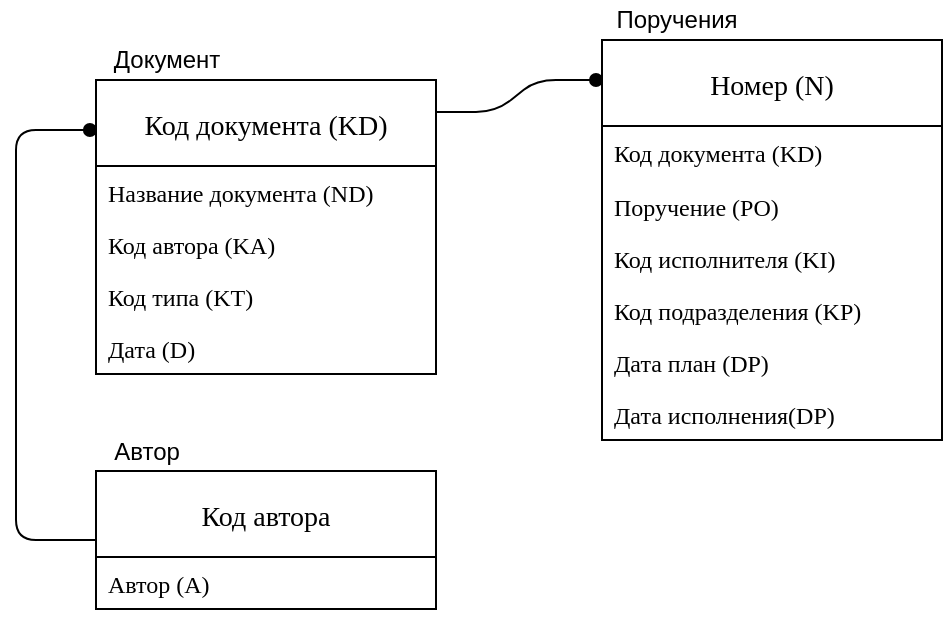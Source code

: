 <mxfile version="12.4.2" type="device" pages="1"><diagram id="xth7INtLcWOTmx3cm4a8" name="Page-1"><mxGraphModel dx="828" dy="451" grid="1" gridSize="10" guides="1" tooltips="1" connect="1" arrows="1" fold="1" page="1" pageScale="1" pageWidth="827" pageHeight="1169" math="0" shadow="0"><root><mxCell id="0"/><mxCell id="1" parent="0"/><mxCell id="Ha3CJXBdNuA9JxFWDpoE-6" value="Поручения" style="text;html=1;align=center;verticalAlign=middle;resizable=0;points=[];;autosize=1;" vertex="1" parent="1"><mxGeometry x="485" y="293" width="80" height="20" as="geometry"/></mxCell><mxCell id="Ha3CJXBdNuA9JxFWDpoE-7" value="Номер (N)" style="swimlane;fontStyle=0;childLayout=stackLayout;horizontal=1;startSize=43;fillColor=none;horizontalStack=0;resizeParent=1;resizeParentMax=0;resizeLast=0;collapsible=1;marginBottom=0;swimlaneFillColor=#ffffff;align=center;fontSize=14;fontFamily=Times New Roman;" vertex="1" parent="1"><mxGeometry x="393" y="250" width="170" height="200" as="geometry"/></mxCell><mxCell id="Ha3CJXBdNuA9JxFWDpoE-8" value="Код документа (KD)&#10;" style="text;strokeColor=none;fillColor=none;spacingLeft=4;spacingRight=4;overflow=hidden;rotatable=0;points=[[0,0.5],[1,0.5]];portConstraint=eastwest;fontSize=12;fontFamily=Times New Roman;" vertex="1" parent="Ha3CJXBdNuA9JxFWDpoE-7"><mxGeometry y="43" width="170" height="27" as="geometry"/></mxCell><mxCell id="Ha3CJXBdNuA9JxFWDpoE-9" value="Поручение (PO)" style="text;strokeColor=none;fillColor=none;spacingLeft=4;spacingRight=4;overflow=hidden;rotatable=0;points=[[0,0.5],[1,0.5]];portConstraint=eastwest;fontSize=12;fontFamily=Times New Roman;" vertex="1" parent="Ha3CJXBdNuA9JxFWDpoE-7"><mxGeometry y="70" width="170" height="26" as="geometry"/></mxCell><mxCell id="Ha3CJXBdNuA9JxFWDpoE-10" value="Код исполнителя (KI)" style="text;strokeColor=none;fillColor=none;spacingLeft=4;spacingRight=4;overflow=hidden;rotatable=0;points=[[0,0.5],[1,0.5]];portConstraint=eastwest;fontSize=12;fontFamily=Times New Roman;" vertex="1" parent="Ha3CJXBdNuA9JxFWDpoE-7"><mxGeometry y="96" width="170" height="26" as="geometry"/></mxCell><mxCell id="Ha3CJXBdNuA9JxFWDpoE-12" value="Код подразделения (KP)" style="text;strokeColor=none;fillColor=none;spacingLeft=4;spacingRight=4;overflow=hidden;rotatable=0;points=[[0,0.5],[1,0.5]];portConstraint=eastwest;fontSize=12;fontFamily=Times New Roman;" vertex="1" parent="Ha3CJXBdNuA9JxFWDpoE-7"><mxGeometry y="122" width="170" height="26" as="geometry"/></mxCell><mxCell id="Ha3CJXBdNuA9JxFWDpoE-14" value="Дата план (DP)" style="text;strokeColor=none;fillColor=none;spacingLeft=4;spacingRight=4;overflow=hidden;rotatable=0;points=[[0,0.5],[1,0.5]];portConstraint=eastwest;fontSize=12;fontFamily=Times New Roman;" vertex="1" parent="Ha3CJXBdNuA9JxFWDpoE-7"><mxGeometry y="148" width="170" height="26" as="geometry"/></mxCell><mxCell id="Ha3CJXBdNuA9JxFWDpoE-15" value="Дата исполнения(DP)" style="text;strokeColor=none;fillColor=none;spacingLeft=4;spacingRight=4;overflow=hidden;rotatable=0;points=[[0,0.5],[1,0.5]];portConstraint=eastwest;fontSize=12;fontFamily=Times New Roman;" vertex="1" parent="Ha3CJXBdNuA9JxFWDpoE-7"><mxGeometry y="174" width="170" height="26" as="geometry"/></mxCell><mxCell id="Ha3CJXBdNuA9JxFWDpoE-16" value="Поручения" style="text;html=1;align=center;verticalAlign=middle;resizable=0;points=[];;autosize=1;" vertex="1" parent="1"><mxGeometry x="390" y="230" width="80" height="20" as="geometry"/></mxCell><mxCell id="Ha3CJXBdNuA9JxFWDpoE-17" value="&#10;&#10;Код документа (KD)&#10;&#10;" style="swimlane;fontStyle=0;childLayout=stackLayout;horizontal=1;startSize=43;fillColor=none;horizontalStack=0;resizeParent=1;resizeParentMax=0;resizeLast=0;collapsible=1;marginBottom=0;swimlaneFillColor=#ffffff;align=center;fontSize=14;fontFamily=Times New Roman;" vertex="1" parent="1"><mxGeometry x="140" y="270" width="170" height="147" as="geometry"/></mxCell><mxCell id="Ha3CJXBdNuA9JxFWDpoE-18" value="Название документа (ND)" style="text;strokeColor=none;fillColor=none;spacingLeft=4;spacingRight=4;overflow=hidden;rotatable=0;points=[[0,0.5],[1,0.5]];portConstraint=eastwest;fontSize=12;fontFamily=Times New Roman;" vertex="1" parent="Ha3CJXBdNuA9JxFWDpoE-17"><mxGeometry y="43" width="170" height="26" as="geometry"/></mxCell><mxCell id="Ha3CJXBdNuA9JxFWDpoE-19" value="Код автора (KA)" style="text;strokeColor=none;fillColor=none;spacingLeft=4;spacingRight=4;overflow=hidden;rotatable=0;points=[[0,0.5],[1,0.5]];portConstraint=eastwest;fontSize=12;fontFamily=Times New Roman;" vertex="1" parent="Ha3CJXBdNuA9JxFWDpoE-17"><mxGeometry y="69" width="170" height="26" as="geometry"/></mxCell><mxCell id="Ha3CJXBdNuA9JxFWDpoE-21" value="Код типа (KT)" style="text;strokeColor=none;fillColor=none;spacingLeft=4;spacingRight=4;overflow=hidden;rotatable=0;points=[[0,0.5],[1,0.5]];portConstraint=eastwest;fontSize=12;fontFamily=Times New Roman;" vertex="1" parent="Ha3CJXBdNuA9JxFWDpoE-17"><mxGeometry y="95" width="170" height="26" as="geometry"/></mxCell><mxCell id="Ha3CJXBdNuA9JxFWDpoE-23" value="Дата (D)" style="text;strokeColor=none;fillColor=none;spacingLeft=4;spacingRight=4;overflow=hidden;rotatable=0;points=[[0,0.5],[1,0.5]];portConstraint=eastwest;fontSize=12;fontFamily=Times New Roman;" vertex="1" parent="Ha3CJXBdNuA9JxFWDpoE-17"><mxGeometry y="121" width="170" height="26" as="geometry"/></mxCell><mxCell id="Ha3CJXBdNuA9JxFWDpoE-24" value="Документ" style="text;html=1;align=center;verticalAlign=middle;resizable=0;points=[];;autosize=1;" vertex="1" parent="1"><mxGeometry x="140" y="250" width="70" height="20" as="geometry"/></mxCell><mxCell id="Ha3CJXBdNuA9JxFWDpoE-25" value="" style="edgeStyle=entityRelationEdgeStyle;fontSize=12;html=1;endArrow=oval;endFill=1;strokeWidth=1;" edge="1" parent="1"><mxGeometry width="100" height="100" relative="1" as="geometry"><mxPoint x="310" y="286.0" as="sourcePoint"/><mxPoint x="390" y="270" as="targetPoint"/></mxGeometry></mxCell><mxCell id="Ha3CJXBdNuA9JxFWDpoE-28" value="Код автора" style="swimlane;fontStyle=0;childLayout=stackLayout;horizontal=1;startSize=43;fillColor=none;horizontalStack=0;resizeParent=1;resizeParentMax=0;resizeLast=0;collapsible=1;marginBottom=0;swimlaneFillColor=#ffffff;align=center;fontSize=14;fontFamily=Times New Roman;" vertex="1" parent="1"><mxGeometry x="140" y="465.5" width="170" height="69" as="geometry"/></mxCell><mxCell id="Ha3CJXBdNuA9JxFWDpoE-30" value="Автор (A)" style="text;strokeColor=none;fillColor=none;spacingLeft=4;spacingRight=4;overflow=hidden;rotatable=0;points=[[0,0.5],[1,0.5]];portConstraint=eastwest;fontSize=12;fontFamily=Times New Roman;" vertex="1" parent="Ha3CJXBdNuA9JxFWDpoE-28"><mxGeometry y="43" width="170" height="26" as="geometry"/></mxCell><mxCell id="Ha3CJXBdNuA9JxFWDpoE-33" value="Автор" style="text;html=1;align=center;verticalAlign=middle;resizable=0;points=[];;autosize=1;" vertex="1" parent="1"><mxGeometry x="140" y="445.5" width="50" height="20" as="geometry"/></mxCell><mxCell id="Ha3CJXBdNuA9JxFWDpoE-46" value="" style="endArrow=none;html=1;rounded=1;entryX=0;entryY=0.5;entryDx=0;entryDy=0;exitX=-0.018;exitY=0.17;exitDx=0;exitDy=0;exitPerimeter=0;startArrow=oval;startFill=1;" edge="1" parent="1" source="Ha3CJXBdNuA9JxFWDpoE-17" target="Ha3CJXBdNuA9JxFWDpoE-28"><mxGeometry relative="1" as="geometry"><mxPoint x="110" y="290" as="sourcePoint"/><mxPoint x="110" y="560" as="targetPoint"/><Array as="points"><mxPoint x="100" y="295"/><mxPoint x="100" y="500"/></Array></mxGeometry></mxCell></root></mxGraphModel></diagram></mxfile>